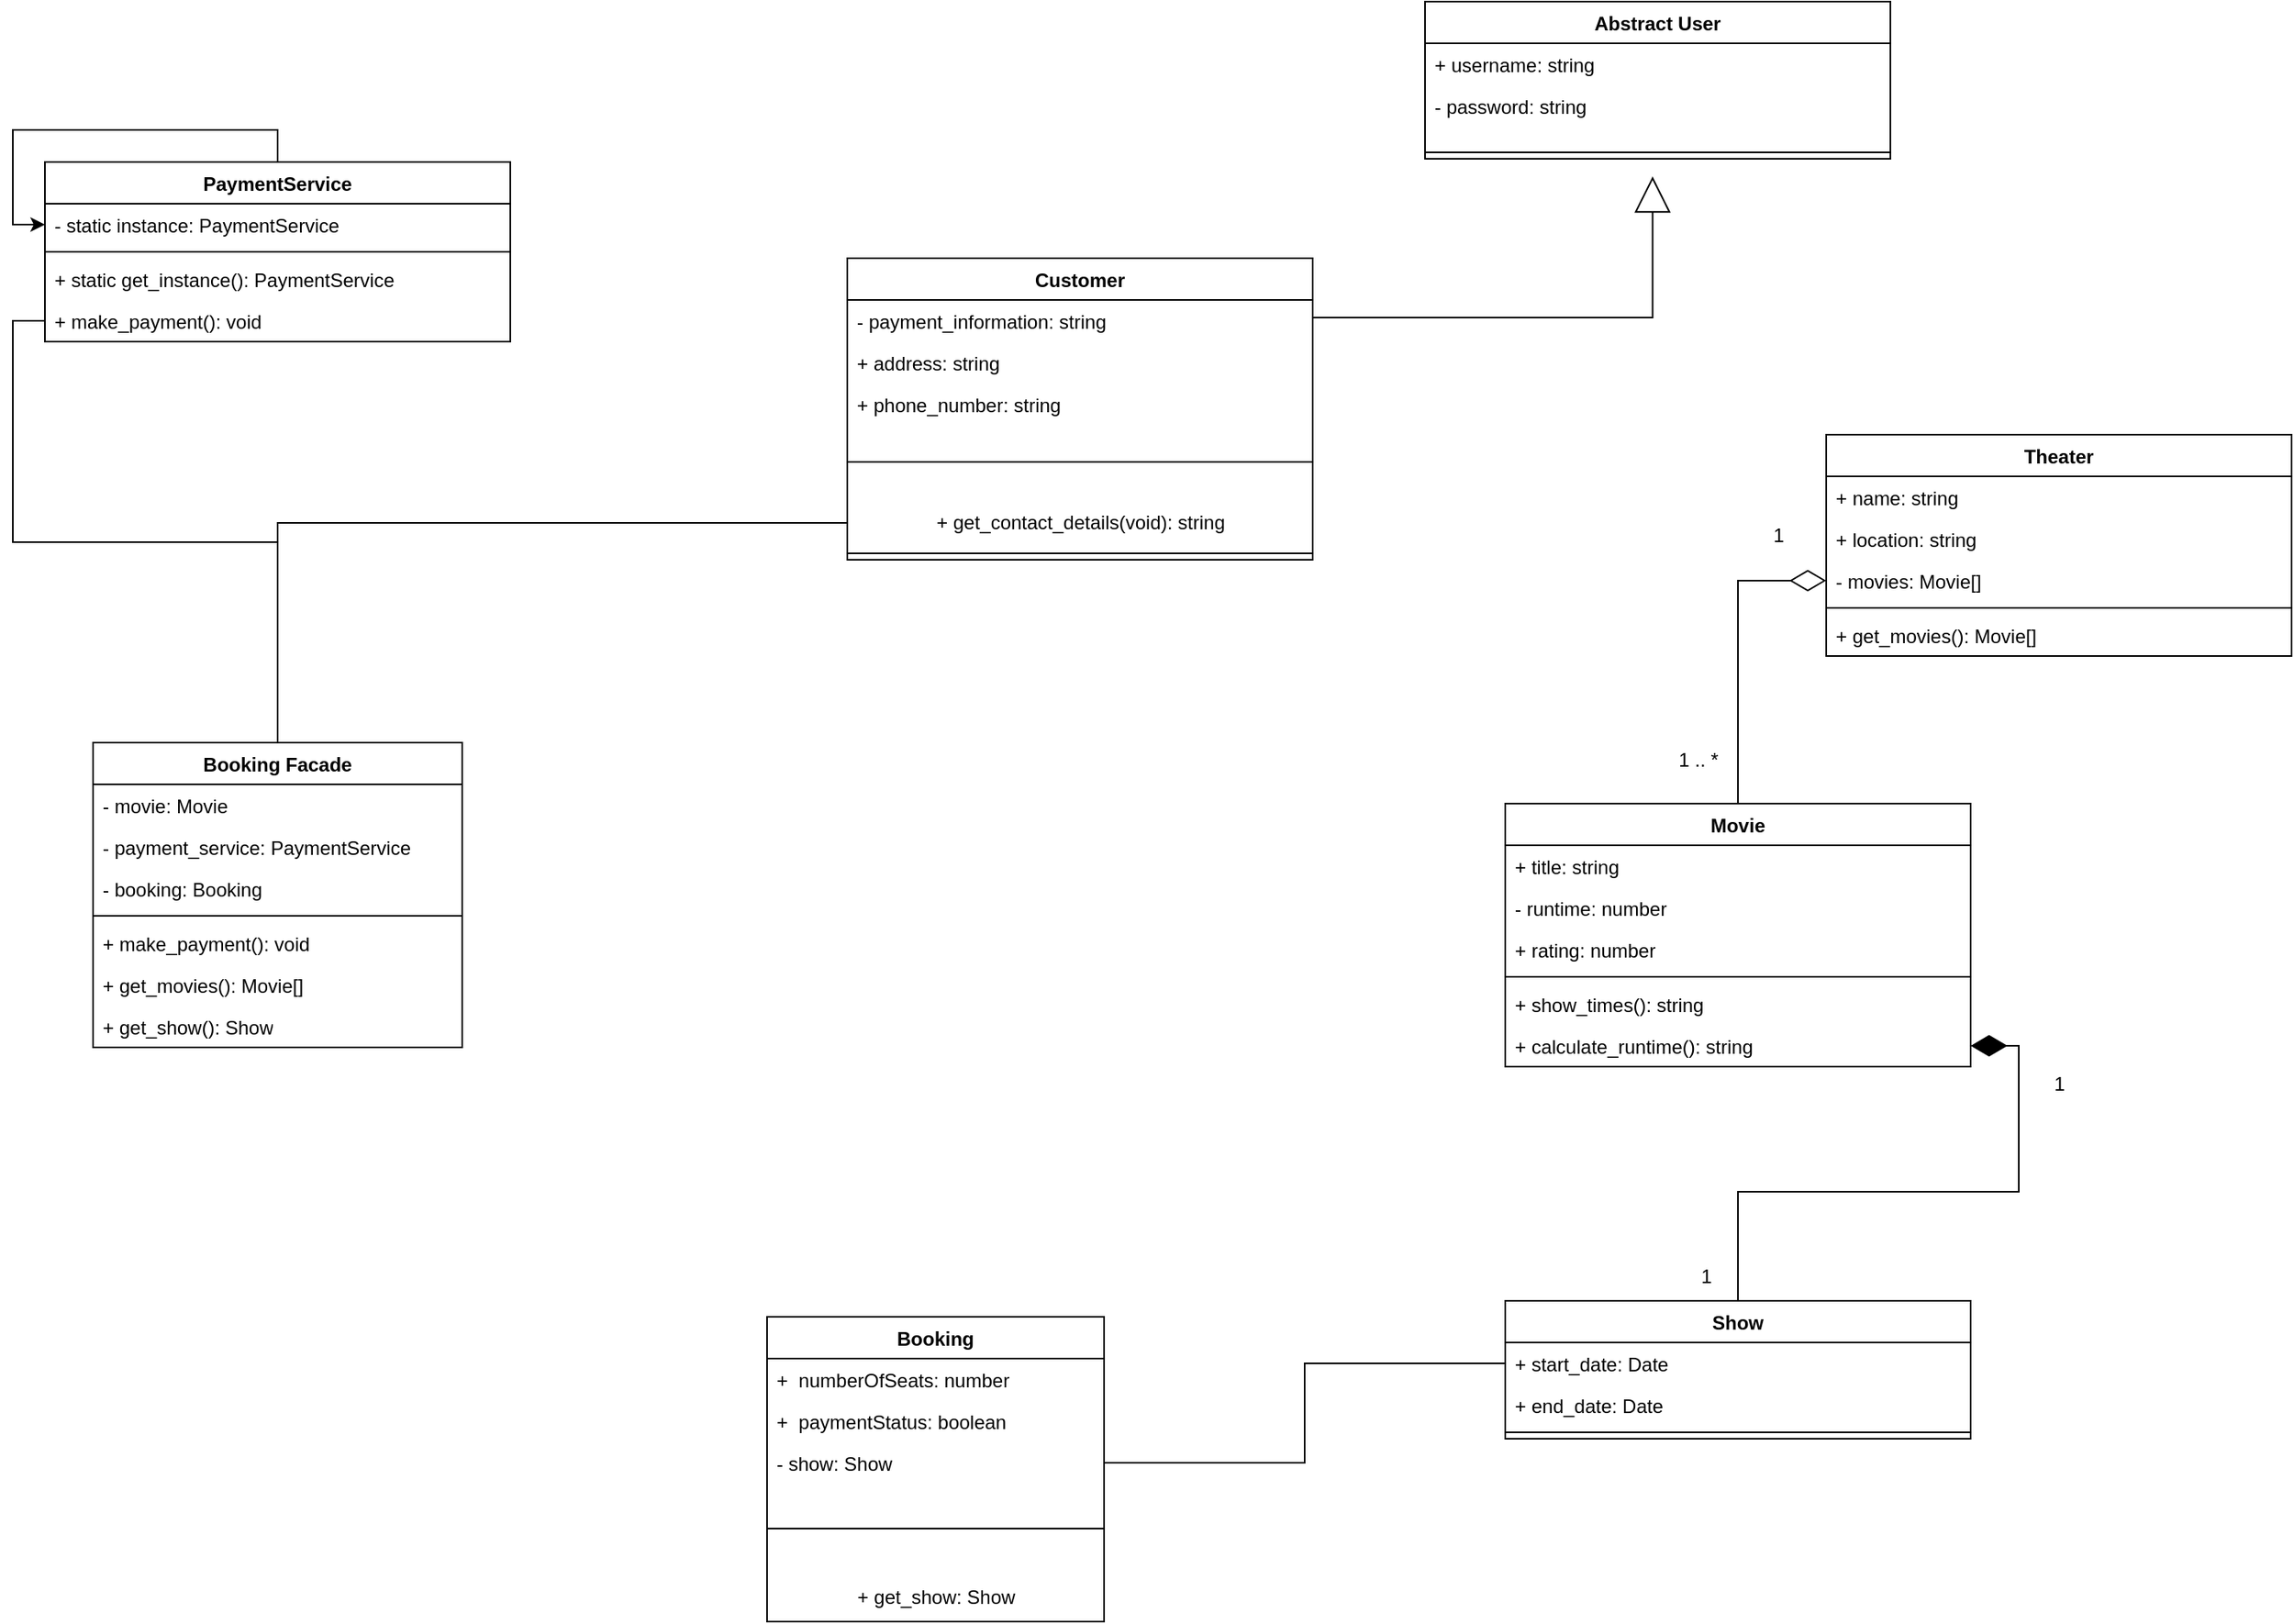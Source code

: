 <mxfile version="23.1.2" type="github">
  <diagram name="Page-1" id="i2VYLFOdtBLTkwIy878x">
    <mxGraphModel dx="4797" dy="2635" grid="1" gridSize="10" guides="1" tooltips="1" connect="1" arrows="1" fold="1" page="1" pageScale="1" pageWidth="827" pageHeight="1169" math="0" shadow="0">
      <root>
        <mxCell id="0" />
        <mxCell id="1" parent="0" />
        <mxCell id="8-bBSKn3c1McpFb2cEG_-1" value="Abstract User" style="swimlane;fontStyle=1;align=center;verticalAlign=top;childLayout=stackLayout;horizontal=1;startSize=26;horizontalStack=0;resizeParent=1;resizeParentMax=0;resizeLast=0;collapsible=1;marginBottom=0;whiteSpace=wrap;html=1;" parent="1" vertex="1">
          <mxGeometry x="170" y="90" width="290" height="98" as="geometry" />
        </mxCell>
        <mxCell id="8-bBSKn3c1McpFb2cEG_-2" value="+ username: string" style="text;strokeColor=none;fillColor=none;align=left;verticalAlign=top;spacingLeft=4;spacingRight=4;overflow=hidden;rotatable=0;points=[[0,0.5],[1,0.5]];portConstraint=eastwest;whiteSpace=wrap;html=1;" parent="8-bBSKn3c1McpFb2cEG_-1" vertex="1">
          <mxGeometry y="26" width="290" height="26" as="geometry" />
        </mxCell>
        <mxCell id="8-bBSKn3c1McpFb2cEG_-6" value="- password: string" style="text;strokeColor=none;fillColor=none;align=left;verticalAlign=top;spacingLeft=4;spacingRight=4;overflow=hidden;rotatable=0;points=[[0,0.5],[1,0.5]];portConstraint=eastwest;whiteSpace=wrap;html=1;" parent="8-bBSKn3c1McpFb2cEG_-1" vertex="1">
          <mxGeometry y="52" width="290" height="38" as="geometry" />
        </mxCell>
        <mxCell id="8-bBSKn3c1McpFb2cEG_-3" value="" style="line;strokeWidth=1;fillColor=none;align=left;verticalAlign=middle;spacingTop=-1;spacingLeft=3;spacingRight=3;rotatable=0;labelPosition=right;points=[];portConstraint=eastwest;strokeColor=inherit;" parent="8-bBSKn3c1McpFb2cEG_-1" vertex="1">
          <mxGeometry y="90" width="290" height="8" as="geometry" />
        </mxCell>
        <mxCell id="8-bBSKn3c1McpFb2cEG_-11" value="Customer" style="swimlane;fontStyle=1;align=center;verticalAlign=top;childLayout=stackLayout;horizontal=1;startSize=26;horizontalStack=0;resizeParent=1;resizeParentMax=0;resizeLast=0;collapsible=1;marginBottom=0;whiteSpace=wrap;html=1;" parent="1" vertex="1">
          <mxGeometry x="-190" y="250" width="290" height="188" as="geometry" />
        </mxCell>
        <mxCell id="8-bBSKn3c1McpFb2cEG_-12" value="- payment_information: string" style="text;strokeColor=none;fillColor=none;align=left;verticalAlign=top;spacingLeft=4;spacingRight=4;overflow=hidden;rotatable=0;points=[[0,0.5],[1,0.5]];portConstraint=eastwest;whiteSpace=wrap;html=1;" parent="8-bBSKn3c1McpFb2cEG_-11" vertex="1">
          <mxGeometry y="26" width="290" height="26" as="geometry" />
        </mxCell>
        <mxCell id="8-bBSKn3c1McpFb2cEG_-90" value="+ address: string" style="text;strokeColor=none;fillColor=none;align=left;verticalAlign=top;spacingLeft=4;spacingRight=4;overflow=hidden;rotatable=0;points=[[0,0.5],[1,0.5]];portConstraint=eastwest;whiteSpace=wrap;html=1;" parent="8-bBSKn3c1McpFb2cEG_-11" vertex="1">
          <mxGeometry y="52" width="290" height="26" as="geometry" />
        </mxCell>
        <mxCell id="8-bBSKn3c1McpFb2cEG_-91" value="+ phone_number: string" style="text;strokeColor=none;fillColor=none;align=left;verticalAlign=top;spacingLeft=4;spacingRight=4;overflow=hidden;rotatable=0;points=[[0,0.5],[1,0.5]];portConstraint=eastwest;whiteSpace=wrap;html=1;" parent="8-bBSKn3c1McpFb2cEG_-11" vertex="1">
          <mxGeometry y="78" width="290" height="26" as="geometry" />
        </mxCell>
        <mxCell id="8-bBSKn3c1McpFb2cEG_-16" value="" style="line;strokeWidth=1;fillColor=none;align=left;verticalAlign=middle;spacingTop=-1;spacingLeft=3;spacingRight=3;rotatable=0;labelPosition=right;points=[];portConstraint=eastwest;strokeColor=inherit;" parent="8-bBSKn3c1McpFb2cEG_-11" vertex="1">
          <mxGeometry y="104" width="290" height="46" as="geometry" />
        </mxCell>
        <mxCell id="8-bBSKn3c1McpFb2cEG_-100" value="+ get_contact_details(void): string" style="text;html=1;align=center;verticalAlign=middle;resizable=0;points=[];autosize=1;strokeColor=none;fillColor=none;" parent="8-bBSKn3c1McpFb2cEG_-11" vertex="1">
          <mxGeometry y="150" width="290" height="30" as="geometry" />
        </mxCell>
        <mxCell id="8-bBSKn3c1McpFb2cEG_-98" style="line;strokeWidth=1;fillColor=none;align=left;verticalAlign=middle;spacingTop=-1;spacingLeft=3;spacingRight=3;rotatable=0;labelPosition=right;points=[];portConstraint=eastwest;strokeColor=inherit;" parent="8-bBSKn3c1McpFb2cEG_-11" vertex="1">
          <mxGeometry y="180" width="290" height="8" as="geometry" />
        </mxCell>
        <mxCell id="8-bBSKn3c1McpFb2cEG_-19" style="edgeStyle=orthogonalEdgeStyle;rounded=0;orthogonalLoop=1;jettySize=auto;html=1;entryX=0.489;entryY=1.038;entryDx=0;entryDy=0;entryPerimeter=0;endArrow=block;endFill=0;endSize=20;" parent="1" source="8-bBSKn3c1McpFb2cEG_-11" edge="1">
          <mxGeometry relative="1" as="geometry">
            <mxPoint x="311.81" y="198.988" as="targetPoint" />
            <Array as="points">
              <mxPoint x="195" y="287" />
              <mxPoint x="202" y="287" />
            </Array>
          </mxGeometry>
        </mxCell>
        <mxCell id="8-bBSKn3c1McpFb2cEG_-20" value="Theater" style="swimlane;fontStyle=1;align=center;verticalAlign=top;childLayout=stackLayout;horizontal=1;startSize=26;horizontalStack=0;resizeParent=1;resizeParentMax=0;resizeLast=0;collapsible=1;marginBottom=0;whiteSpace=wrap;html=1;" parent="1" vertex="1">
          <mxGeometry x="420" y="360" width="290" height="138" as="geometry" />
        </mxCell>
        <mxCell id="8-bBSKn3c1McpFb2cEG_-21" value="+ name: string" style="text;strokeColor=none;fillColor=none;align=left;verticalAlign=top;spacingLeft=4;spacingRight=4;overflow=hidden;rotatable=0;points=[[0,0.5],[1,0.5]];portConstraint=eastwest;whiteSpace=wrap;html=1;" parent="8-bBSKn3c1McpFb2cEG_-20" vertex="1">
          <mxGeometry y="26" width="290" height="26" as="geometry" />
        </mxCell>
        <mxCell id="8-bBSKn3c1McpFb2cEG_-26" value="+ location: string" style="text;strokeColor=none;fillColor=none;align=left;verticalAlign=top;spacingLeft=4;spacingRight=4;overflow=hidden;rotatable=0;points=[[0,0.5],[1,0.5]];portConstraint=eastwest;whiteSpace=wrap;html=1;" parent="8-bBSKn3c1McpFb2cEG_-20" vertex="1">
          <mxGeometry y="52" width="290" height="26" as="geometry" />
        </mxCell>
        <mxCell id="8-bBSKn3c1McpFb2cEG_-27" value="- movies: Movie[]" style="text;strokeColor=none;fillColor=none;align=left;verticalAlign=top;spacingLeft=4;spacingRight=4;overflow=hidden;rotatable=0;points=[[0,0.5],[1,0.5]];portConstraint=eastwest;whiteSpace=wrap;html=1;" parent="8-bBSKn3c1McpFb2cEG_-20" vertex="1">
          <mxGeometry y="78" width="290" height="26" as="geometry" />
        </mxCell>
        <mxCell id="8-bBSKn3c1McpFb2cEG_-22" value="" style="line;strokeWidth=1;fillColor=none;align=left;verticalAlign=middle;spacingTop=-1;spacingLeft=3;spacingRight=3;rotatable=0;labelPosition=right;points=[];portConstraint=eastwest;strokeColor=inherit;" parent="8-bBSKn3c1McpFb2cEG_-20" vertex="1">
          <mxGeometry y="104" width="290" height="8" as="geometry" />
        </mxCell>
        <mxCell id="8-bBSKn3c1McpFb2cEG_-23" value="+ get_movies(): Movie[]" style="text;strokeColor=none;fillColor=none;align=left;verticalAlign=top;spacingLeft=4;spacingRight=4;overflow=hidden;rotatable=0;points=[[0,0.5],[1,0.5]];portConstraint=eastwest;whiteSpace=wrap;html=1;" parent="8-bBSKn3c1McpFb2cEG_-20" vertex="1">
          <mxGeometry y="112" width="290" height="26" as="geometry" />
        </mxCell>
        <mxCell id="8-bBSKn3c1McpFb2cEG_-42" style="edgeStyle=orthogonalEdgeStyle;rounded=0;orthogonalLoop=1;jettySize=auto;html=1;entryX=0;entryY=0.5;entryDx=0;entryDy=0;endArrow=diamondThin;endFill=0;endSize=20;" parent="1" source="8-bBSKn3c1McpFb2cEG_-29" target="8-bBSKn3c1McpFb2cEG_-27" edge="1">
          <mxGeometry relative="1" as="geometry" />
        </mxCell>
        <mxCell id="8-bBSKn3c1McpFb2cEG_-29" value="Movie" style="swimlane;fontStyle=1;align=center;verticalAlign=top;childLayout=stackLayout;horizontal=1;startSize=26;horizontalStack=0;resizeParent=1;resizeParentMax=0;resizeLast=0;collapsible=1;marginBottom=0;whiteSpace=wrap;html=1;" parent="1" vertex="1">
          <mxGeometry x="220" y="590" width="290" height="164" as="geometry" />
        </mxCell>
        <mxCell id="8-bBSKn3c1McpFb2cEG_-30" value="+ title: string" style="text;strokeColor=none;fillColor=none;align=left;verticalAlign=top;spacingLeft=4;spacingRight=4;overflow=hidden;rotatable=0;points=[[0,0.5],[1,0.5]];portConstraint=eastwest;whiteSpace=wrap;html=1;" parent="8-bBSKn3c1McpFb2cEG_-29" vertex="1">
          <mxGeometry y="26" width="290" height="26" as="geometry" />
        </mxCell>
        <mxCell id="8-bBSKn3c1McpFb2cEG_-31" value="- runtime: number" style="text;strokeColor=none;fillColor=none;align=left;verticalAlign=top;spacingLeft=4;spacingRight=4;overflow=hidden;rotatable=0;points=[[0,0.5],[1,0.5]];portConstraint=eastwest;whiteSpace=wrap;html=1;" parent="8-bBSKn3c1McpFb2cEG_-29" vertex="1">
          <mxGeometry y="52" width="290" height="26" as="geometry" />
        </mxCell>
        <mxCell id="8-bBSKn3c1McpFb2cEG_-32" value="+ rating: number" style="text;strokeColor=none;fillColor=none;align=left;verticalAlign=top;spacingLeft=4;spacingRight=4;overflow=hidden;rotatable=0;points=[[0,0.5],[1,0.5]];portConstraint=eastwest;whiteSpace=wrap;html=1;" parent="8-bBSKn3c1McpFb2cEG_-29" vertex="1">
          <mxGeometry y="78" width="290" height="26" as="geometry" />
        </mxCell>
        <mxCell id="8-bBSKn3c1McpFb2cEG_-33" value="" style="line;strokeWidth=1;fillColor=none;align=left;verticalAlign=middle;spacingTop=-1;spacingLeft=3;spacingRight=3;rotatable=0;labelPosition=right;points=[];portConstraint=eastwest;strokeColor=inherit;" parent="8-bBSKn3c1McpFb2cEG_-29" vertex="1">
          <mxGeometry y="104" width="290" height="8" as="geometry" />
        </mxCell>
        <mxCell id="8-bBSKn3c1McpFb2cEG_-34" value="+ show_times(): string" style="text;strokeColor=none;fillColor=none;align=left;verticalAlign=top;spacingLeft=4;spacingRight=4;overflow=hidden;rotatable=0;points=[[0,0.5],[1,0.5]];portConstraint=eastwest;whiteSpace=wrap;html=1;" parent="8-bBSKn3c1McpFb2cEG_-29" vertex="1">
          <mxGeometry y="112" width="290" height="26" as="geometry" />
        </mxCell>
        <mxCell id="8-bBSKn3c1McpFb2cEG_-50" value="+ calculate_runtime(): string" style="text;strokeColor=none;fillColor=none;align=left;verticalAlign=top;spacingLeft=4;spacingRight=4;overflow=hidden;rotatable=0;points=[[0,0.5],[1,0.5]];portConstraint=eastwest;whiteSpace=wrap;html=1;" parent="8-bBSKn3c1McpFb2cEG_-29" vertex="1">
          <mxGeometry y="138" width="290" height="26" as="geometry" />
        </mxCell>
        <mxCell id="8-bBSKn3c1McpFb2cEG_-52" style="edgeStyle=orthogonalEdgeStyle;rounded=0;orthogonalLoop=1;jettySize=auto;html=1;endArrow=diamondThin;endFill=1;startSize=20;endSize=20;" parent="1" source="8-bBSKn3c1McpFb2cEG_-44" target="8-bBSKn3c1McpFb2cEG_-50" edge="1">
          <mxGeometry relative="1" as="geometry" />
        </mxCell>
        <mxCell id="8-bBSKn3c1McpFb2cEG_-44" value="Show" style="swimlane;fontStyle=1;align=center;verticalAlign=top;childLayout=stackLayout;horizontal=1;startSize=26;horizontalStack=0;resizeParent=1;resizeParentMax=0;resizeLast=0;collapsible=1;marginBottom=0;whiteSpace=wrap;html=1;" parent="1" vertex="1">
          <mxGeometry x="220" y="900" width="290" height="86" as="geometry" />
        </mxCell>
        <mxCell id="8-bBSKn3c1McpFb2cEG_-45" value="+ start_date: Date" style="text;strokeColor=none;fillColor=none;align=left;verticalAlign=top;spacingLeft=4;spacingRight=4;overflow=hidden;rotatable=0;points=[[0,0.5],[1,0.5]];portConstraint=eastwest;whiteSpace=wrap;html=1;" parent="8-bBSKn3c1McpFb2cEG_-44" vertex="1">
          <mxGeometry y="26" width="290" height="26" as="geometry" />
        </mxCell>
        <mxCell id="8-bBSKn3c1McpFb2cEG_-46" value="+ end_date: Date" style="text;strokeColor=none;fillColor=none;align=left;verticalAlign=top;spacingLeft=4;spacingRight=4;overflow=hidden;rotatable=0;points=[[0,0.5],[1,0.5]];portConstraint=eastwest;whiteSpace=wrap;html=1;" parent="8-bBSKn3c1McpFb2cEG_-44" vertex="1">
          <mxGeometry y="52" width="290" height="26" as="geometry" />
        </mxCell>
        <mxCell id="8-bBSKn3c1McpFb2cEG_-48" value="" style="line;strokeWidth=1;fillColor=none;align=left;verticalAlign=middle;spacingTop=-1;spacingLeft=3;spacingRight=3;rotatable=0;labelPosition=right;points=[];portConstraint=eastwest;strokeColor=inherit;" parent="8-bBSKn3c1McpFb2cEG_-44" vertex="1">
          <mxGeometry y="78" width="290" height="8" as="geometry" />
        </mxCell>
        <mxCell id="8-bBSKn3c1McpFb2cEG_-54" value="1" style="text;html=1;align=center;verticalAlign=middle;resizable=0;points=[];autosize=1;strokeColor=none;fillColor=none;" parent="1" vertex="1">
          <mxGeometry x="330" y="870" width="30" height="30" as="geometry" />
        </mxCell>
        <mxCell id="8-bBSKn3c1McpFb2cEG_-55" value="1" style="text;html=1;align=center;verticalAlign=middle;resizable=0;points=[];autosize=1;strokeColor=none;fillColor=none;" parent="1" vertex="1">
          <mxGeometry x="550" y="750" width="30" height="30" as="geometry" />
        </mxCell>
        <mxCell id="8-bBSKn3c1McpFb2cEG_-57" value="1 .. *" style="text;html=1;align=center;verticalAlign=middle;resizable=0;points=[];autosize=1;strokeColor=none;fillColor=none;" parent="1" vertex="1">
          <mxGeometry x="315" y="548" width="50" height="30" as="geometry" />
        </mxCell>
        <mxCell id="8-bBSKn3c1McpFb2cEG_-58" value="1" style="text;html=1;align=center;verticalAlign=middle;resizable=0;points=[];autosize=1;strokeColor=none;fillColor=none;" parent="1" vertex="1">
          <mxGeometry x="375" y="408" width="30" height="30" as="geometry" />
        </mxCell>
        <mxCell id="8-bBSKn3c1McpFb2cEG_-59" value="PaymentService" style="swimlane;fontStyle=1;align=center;verticalAlign=top;childLayout=stackLayout;horizontal=1;startSize=26;horizontalStack=0;resizeParent=1;resizeParentMax=0;resizeLast=0;collapsible=1;marginBottom=0;whiteSpace=wrap;html=1;" parent="1" vertex="1">
          <mxGeometry x="-690" y="190" width="290" height="112" as="geometry" />
        </mxCell>
        <mxCell id="8-bBSKn3c1McpFb2cEG_-60" value="- static instance: PaymentService" style="text;strokeColor=none;fillColor=none;align=left;verticalAlign=top;spacingLeft=4;spacingRight=4;overflow=hidden;rotatable=0;points=[[0,0.5],[1,0.5]];portConstraint=eastwest;whiteSpace=wrap;html=1;" parent="8-bBSKn3c1McpFb2cEG_-59" vertex="1">
          <mxGeometry y="26" width="290" height="26" as="geometry" />
        </mxCell>
        <mxCell id="8-bBSKn3c1McpFb2cEG_-61" value="" style="line;strokeWidth=1;fillColor=none;align=left;verticalAlign=middle;spacingTop=-1;spacingLeft=3;spacingRight=3;rotatable=0;labelPosition=right;points=[];portConstraint=eastwest;strokeColor=inherit;" parent="8-bBSKn3c1McpFb2cEG_-59" vertex="1">
          <mxGeometry y="52" width="290" height="8" as="geometry" />
        </mxCell>
        <mxCell id="8-bBSKn3c1McpFb2cEG_-62" value="+ static get_instance(): PaymentService&lt;br&gt;" style="text;strokeColor=none;fillColor=none;align=left;verticalAlign=top;spacingLeft=4;spacingRight=4;overflow=hidden;rotatable=0;points=[[0,0.5],[1,0.5]];portConstraint=eastwest;whiteSpace=wrap;html=1;" parent="8-bBSKn3c1McpFb2cEG_-59" vertex="1">
          <mxGeometry y="60" width="290" height="26" as="geometry" />
        </mxCell>
        <mxCell id="8-bBSKn3c1McpFb2cEG_-77" value="+ make_payment(): void" style="text;strokeColor=none;fillColor=none;align=left;verticalAlign=top;spacingLeft=4;spacingRight=4;overflow=hidden;rotatable=0;points=[[0,0.5],[1,0.5]];portConstraint=eastwest;whiteSpace=wrap;html=1;" parent="8-bBSKn3c1McpFb2cEG_-59" vertex="1">
          <mxGeometry y="86" width="290" height="26" as="geometry" />
        </mxCell>
        <mxCell id="8-bBSKn3c1McpFb2cEG_-65" style="edgeStyle=orthogonalEdgeStyle;rounded=0;orthogonalLoop=1;jettySize=auto;html=1;" parent="8-bBSKn3c1McpFb2cEG_-59" source="8-bBSKn3c1McpFb2cEG_-59" target="8-bBSKn3c1McpFb2cEG_-60" edge="1">
          <mxGeometry relative="1" as="geometry" />
        </mxCell>
        <mxCell id="8-bBSKn3c1McpFb2cEG_-66" value="Booking" style="swimlane;fontStyle=1;align=center;verticalAlign=top;childLayout=stackLayout;horizontal=1;startSize=26;horizontalStack=0;resizeParent=1;resizeParentMax=0;resizeLast=0;collapsible=1;marginBottom=0;whiteSpace=wrap;html=1;" parent="1" vertex="1">
          <mxGeometry x="-240" y="910" width="210" height="190" as="geometry" />
        </mxCell>
        <mxCell id="8-bBSKn3c1McpFb2cEG_-67" value="+&amp;nbsp; numberOfSeats: number" style="text;strokeColor=none;fillColor=none;align=left;verticalAlign=top;spacingLeft=4;spacingRight=4;overflow=hidden;rotatable=0;points=[[0,0.5],[1,0.5]];portConstraint=eastwest;whiteSpace=wrap;html=1;" parent="8-bBSKn3c1McpFb2cEG_-66" vertex="1">
          <mxGeometry y="26" width="210" height="26" as="geometry" />
        </mxCell>
        <mxCell id="8-bBSKn3c1McpFb2cEG_-71" value="+&amp;nbsp; paymentStatus: boolean" style="text;strokeColor=none;fillColor=none;align=left;verticalAlign=top;spacingLeft=4;spacingRight=4;overflow=hidden;rotatable=0;points=[[0,0.5],[1,0.5]];portConstraint=eastwest;whiteSpace=wrap;html=1;" parent="8-bBSKn3c1McpFb2cEG_-66" vertex="1">
          <mxGeometry y="52" width="210" height="26" as="geometry" />
        </mxCell>
        <mxCell id="8-bBSKn3c1McpFb2cEG_-72" value="- show: Show" style="text;strokeColor=none;fillColor=none;align=left;verticalAlign=top;spacingLeft=4;spacingRight=4;overflow=hidden;rotatable=0;points=[[0,0.5],[1,0.5]];portConstraint=eastwest;whiteSpace=wrap;html=1;" parent="8-bBSKn3c1McpFb2cEG_-66" vertex="1">
          <mxGeometry y="78" width="210" height="26" as="geometry" />
        </mxCell>
        <mxCell id="8-bBSKn3c1McpFb2cEG_-68" value="" style="line;strokeWidth=1;fillColor=none;align=left;verticalAlign=middle;spacingTop=-1;spacingLeft=3;spacingRight=3;rotatable=0;labelPosition=right;points=[];portConstraint=eastwest;strokeColor=inherit;" parent="8-bBSKn3c1McpFb2cEG_-66" vertex="1">
          <mxGeometry y="104" width="210" height="56" as="geometry" />
        </mxCell>
        <mxCell id="3BnMXlTqtkA6-B1M9sX3-5" value="+ get_show: Show" style="text;html=1;align=center;verticalAlign=middle;resizable=0;points=[];autosize=1;strokeColor=none;fillColor=none;" vertex="1" parent="8-bBSKn3c1McpFb2cEG_-66">
          <mxGeometry y="160" width="210" height="30" as="geometry" />
        </mxCell>
        <mxCell id="8-bBSKn3c1McpFb2cEG_-105" style="edgeStyle=orthogonalEdgeStyle;rounded=0;orthogonalLoop=1;jettySize=auto;html=1;entryX=0;entryY=0.5;entryDx=0;entryDy=0;startArrow=none;startFill=0;endArrow=none;endFill=0;" parent="1" source="8-bBSKn3c1McpFb2cEG_-73" target="8-bBSKn3c1McpFb2cEG_-77" edge="1">
          <mxGeometry relative="1" as="geometry" />
        </mxCell>
        <mxCell id="8-bBSKn3c1McpFb2cEG_-73" value="Booking Facade" style="swimlane;fontStyle=1;align=center;verticalAlign=top;childLayout=stackLayout;horizontal=1;startSize=26;horizontalStack=0;resizeParent=1;resizeParentMax=0;resizeLast=0;collapsible=1;marginBottom=0;whiteSpace=wrap;html=1;" parent="1" vertex="1">
          <mxGeometry x="-660" y="552" width="230" height="190" as="geometry" />
        </mxCell>
        <mxCell id="8-bBSKn3c1McpFb2cEG_-74" value="- movie: Movie" style="text;strokeColor=none;fillColor=none;align=left;verticalAlign=top;spacingLeft=4;spacingRight=4;overflow=hidden;rotatable=0;points=[[0,0.5],[1,0.5]];portConstraint=eastwest;whiteSpace=wrap;html=1;" parent="8-bBSKn3c1McpFb2cEG_-73" vertex="1">
          <mxGeometry y="26" width="230" height="26" as="geometry" />
        </mxCell>
        <mxCell id="8-bBSKn3c1McpFb2cEG_-81" value="- payment_service: PaymentService" style="text;strokeColor=none;fillColor=none;align=left;verticalAlign=top;spacingLeft=4;spacingRight=4;overflow=hidden;rotatable=0;points=[[0,0.5],[1,0.5]];portConstraint=eastwest;whiteSpace=wrap;html=1;" parent="8-bBSKn3c1McpFb2cEG_-73" vertex="1">
          <mxGeometry y="52" width="230" height="26" as="geometry" />
        </mxCell>
        <mxCell id="3BnMXlTqtkA6-B1M9sX3-1" value="- booking: Booking" style="text;strokeColor=none;fillColor=none;align=left;verticalAlign=top;spacingLeft=4;spacingRight=4;overflow=hidden;rotatable=0;points=[[0,0.5],[1,0.5]];portConstraint=eastwest;whiteSpace=wrap;html=1;" vertex="1" parent="8-bBSKn3c1McpFb2cEG_-73">
          <mxGeometry y="78" width="230" height="26" as="geometry" />
        </mxCell>
        <mxCell id="8-bBSKn3c1McpFb2cEG_-75" value="" style="line;strokeWidth=1;fillColor=none;align=left;verticalAlign=middle;spacingTop=-1;spacingLeft=3;spacingRight=3;rotatable=0;labelPosition=right;points=[];portConstraint=eastwest;strokeColor=inherit;" parent="8-bBSKn3c1McpFb2cEG_-73" vertex="1">
          <mxGeometry y="104" width="230" height="8" as="geometry" />
        </mxCell>
        <mxCell id="8-bBSKn3c1McpFb2cEG_-76" value="+ make_payment(): void" style="text;strokeColor=none;fillColor=none;align=left;verticalAlign=top;spacingLeft=4;spacingRight=4;overflow=hidden;rotatable=0;points=[[0,0.5],[1,0.5]];portConstraint=eastwest;whiteSpace=wrap;html=1;" parent="8-bBSKn3c1McpFb2cEG_-73" vertex="1">
          <mxGeometry y="112" width="230" height="26" as="geometry" />
        </mxCell>
        <mxCell id="8-bBSKn3c1McpFb2cEG_-78" value="+ get_movies(): Movie[]" style="text;strokeColor=none;fillColor=none;align=left;verticalAlign=top;spacingLeft=4;spacingRight=4;overflow=hidden;rotatable=0;points=[[0,0.5],[1,0.5]];portConstraint=eastwest;whiteSpace=wrap;html=1;" parent="8-bBSKn3c1McpFb2cEG_-73" vertex="1">
          <mxGeometry y="138" width="230" height="26" as="geometry" />
        </mxCell>
        <mxCell id="3BnMXlTqtkA6-B1M9sX3-6" value="+ get_show(): Show" style="text;strokeColor=none;fillColor=none;align=left;verticalAlign=top;spacingLeft=4;spacingRight=4;overflow=hidden;rotatable=0;points=[[0,0.5],[1,0.5]];portConstraint=eastwest;whiteSpace=wrap;html=1;" vertex="1" parent="8-bBSKn3c1McpFb2cEG_-73">
          <mxGeometry y="164" width="230" height="26" as="geometry" />
        </mxCell>
        <mxCell id="8-bBSKn3c1McpFb2cEG_-102" style="edgeStyle=orthogonalEdgeStyle;rounded=0;orthogonalLoop=1;jettySize=auto;html=1;endArrow=none;endFill=0;" parent="1" source="8-bBSKn3c1McpFb2cEG_-100" target="8-bBSKn3c1McpFb2cEG_-73" edge="1">
          <mxGeometry relative="1" as="geometry" />
        </mxCell>
        <mxCell id="8-bBSKn3c1McpFb2cEG_-104" style="edgeStyle=orthogonalEdgeStyle;rounded=0;orthogonalLoop=1;jettySize=auto;html=1;entryX=0;entryY=0.5;entryDx=0;entryDy=0;endArrow=none;endFill=0;" parent="1" source="8-bBSKn3c1McpFb2cEG_-72" target="8-bBSKn3c1McpFb2cEG_-45" edge="1">
          <mxGeometry relative="1" as="geometry" />
        </mxCell>
      </root>
    </mxGraphModel>
  </diagram>
</mxfile>
